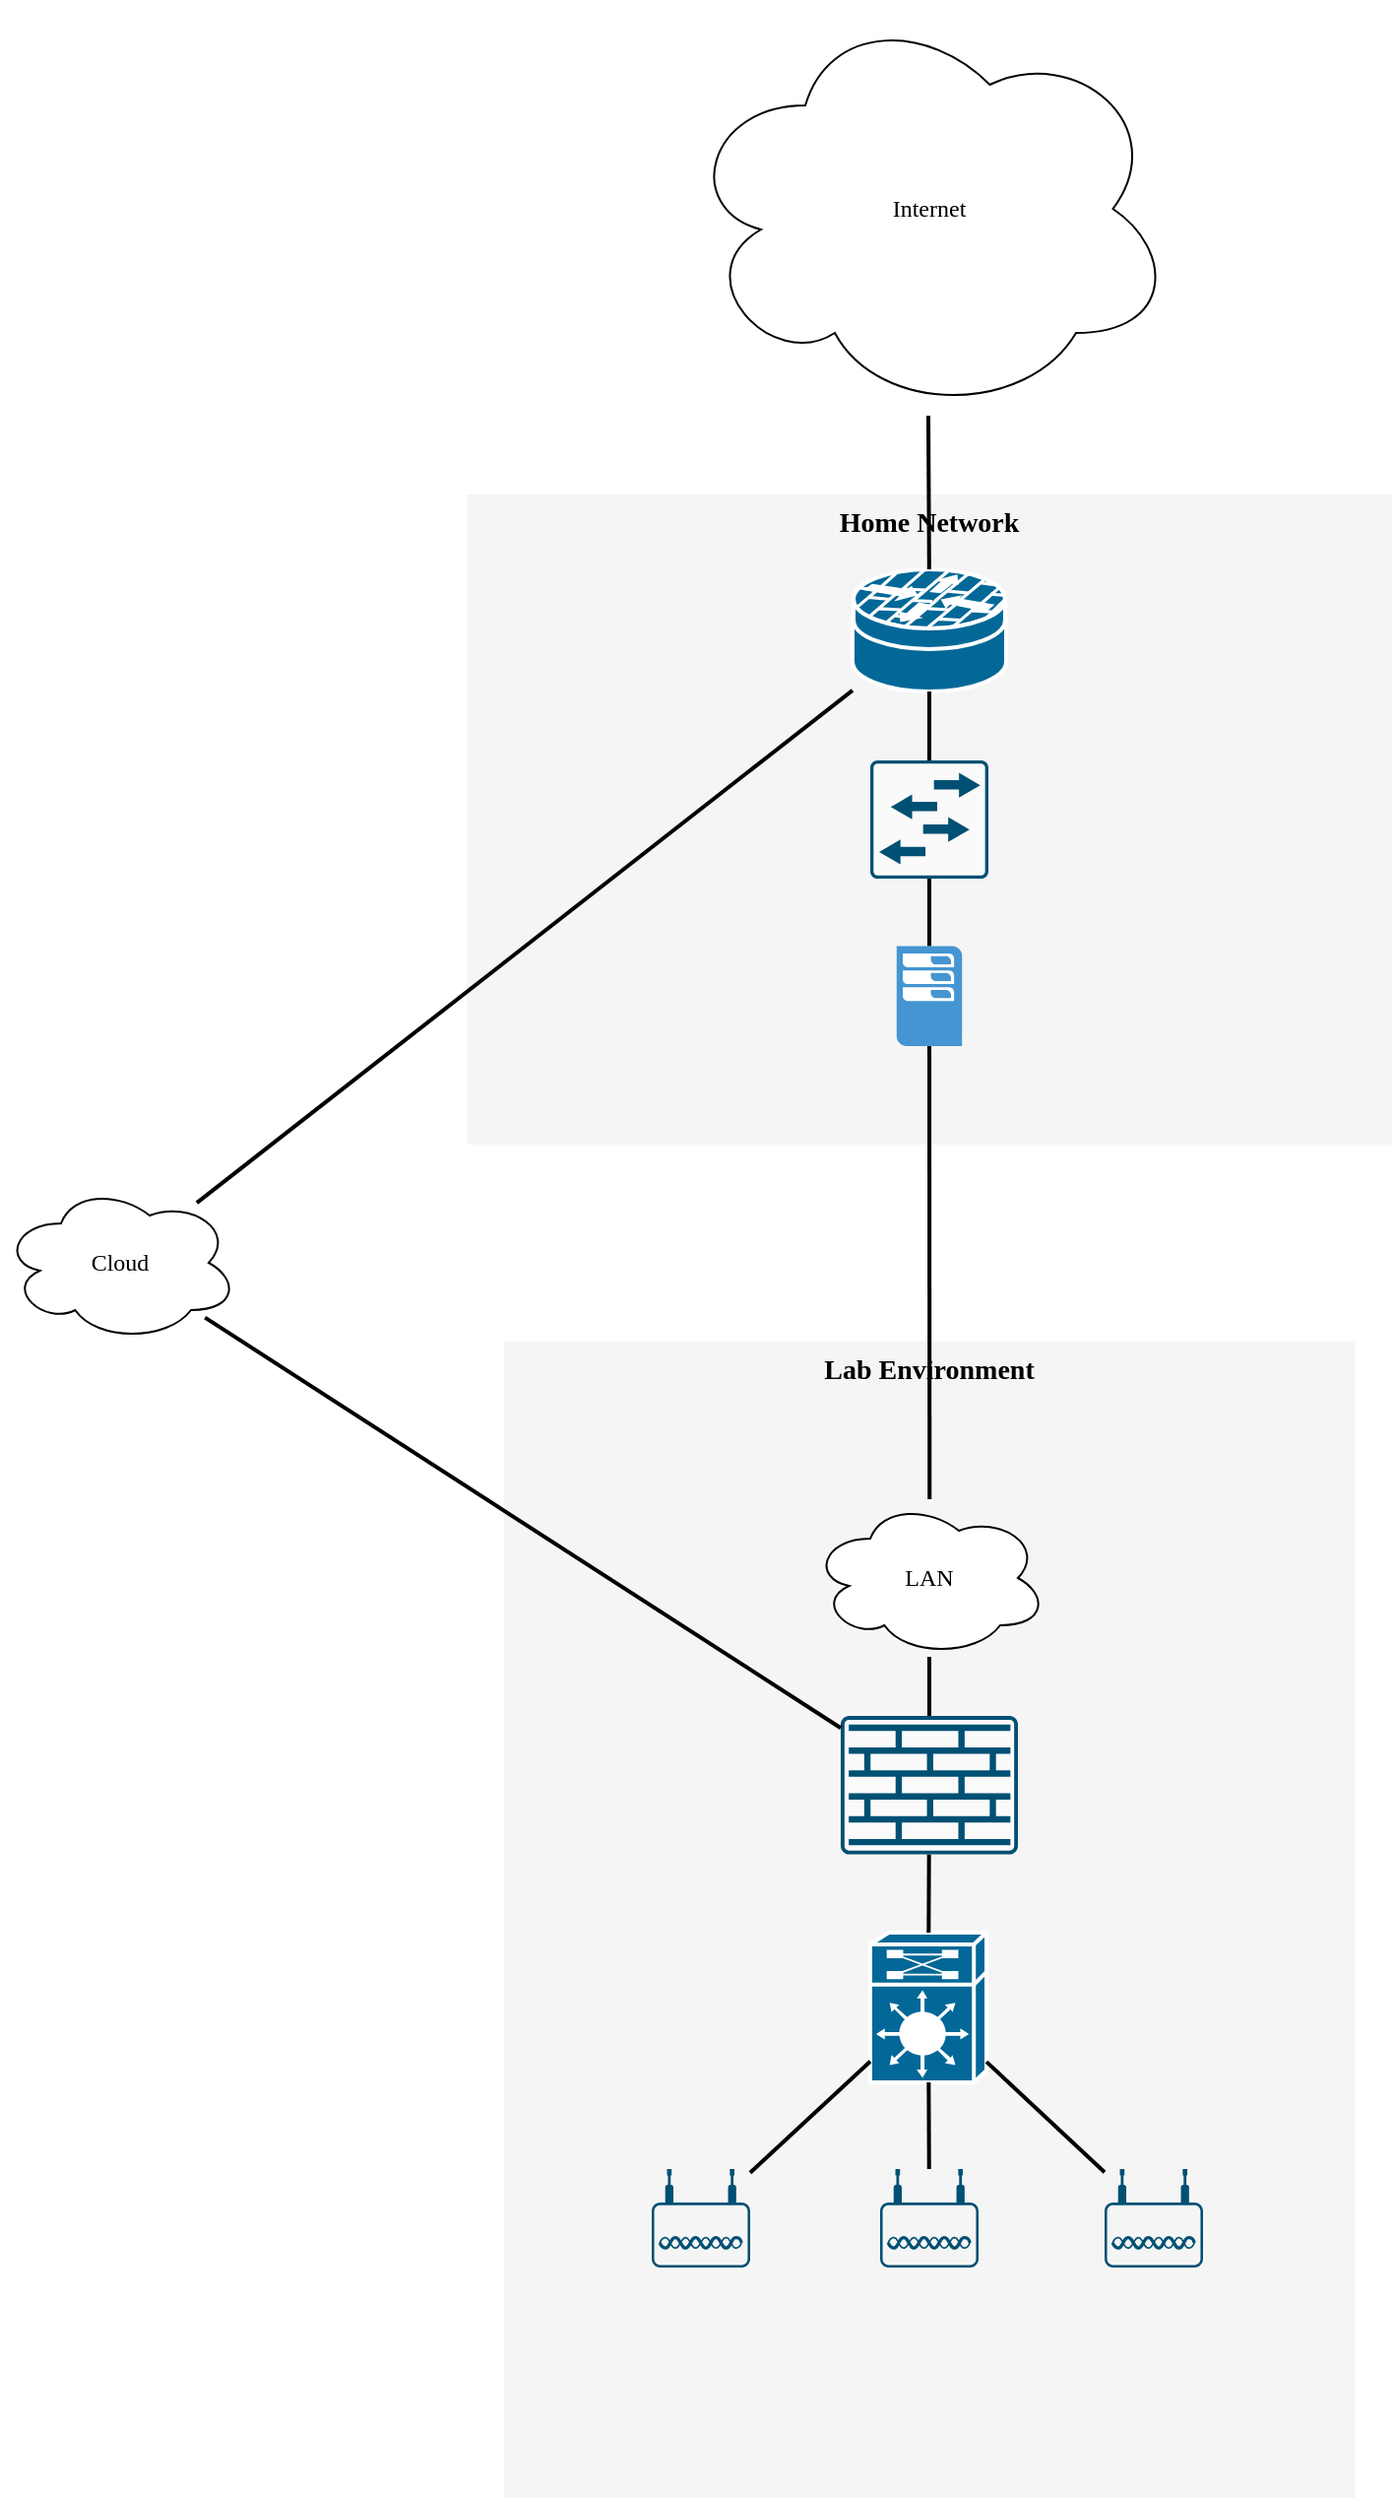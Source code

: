 <mxfile version="25.0.3">
  <diagram name="Page-1" id="c37626ed-c26b-45fb-9056-f9ebc6bb27b6">
    <mxGraphModel dx="1908" dy="1922" grid="1" gridSize="10" guides="1" tooltips="1" connect="1" arrows="1" fold="1" page="1" pageScale="1" pageWidth="1100" pageHeight="850" background="none" math="0" shadow="0">
      <root>
        <mxCell id="0" />
        <mxCell id="1" parent="0" />
        <mxCell id="3mnZNw0ZQHAIM2PLa0D6-8" value="Lab Environment" style="whiteSpace=wrap;html=1;rounded=0;shadow=0;comic=0;strokeWidth=1;fontFamily=Verdana;fontSize=14;fillColor=#f5f5f5;strokeColor=none;fontStyle=1;verticalAlign=top;" vertex="1" parent="1">
          <mxGeometry x="885" y="630.0" width="432" height="587" as="geometry" />
        </mxCell>
        <mxCell id="1c7a67bf8fd3230f-14" value="Cloud" style="ellipse;shape=cloud;whiteSpace=wrap;html=1;rounded=0;shadow=0;comic=0;strokeWidth=1;fontFamily=Verdana;fontSize=12;" parent="1" vertex="1">
          <mxGeometry x="630" y="550" width="120" height="80" as="geometry" />
        </mxCell>
        <mxCell id="1c7a67bf8fd3230f-15" value="Internet" style="ellipse;shape=cloud;whiteSpace=wrap;html=1;rounded=0;shadow=0;comic=0;strokeWidth=1;fontFamily=Verdana;fontSize=12;" parent="1" vertex="1">
          <mxGeometry x="975.5" y="-50" width="250" height="210" as="geometry" />
        </mxCell>
        <mxCell id="3mnZNw0ZQHAIM2PLa0D6-5" value="" style="sketch=0;points=[[0.015,0.015,0],[0.985,0.015,0],[0.985,0.985,0],[0.015,0.985,0],[0.25,0,0],[0.5,0,0],[0.75,0,0],[1,0.25,0],[1,0.5,0],[1,0.75,0],[0.75,1,0],[0.5,1,0],[0.25,1,0],[0,0.75,0],[0,0.5,0],[0,0.25,0]];verticalLabelPosition=bottom;html=1;verticalAlign=top;aspect=fixed;align=center;pointerEvents=1;shape=mxgraph.cisco19.rect;prIcon=firewall;fillColor=#FAFAFA;strokeColor=#005073;" vertex="1" parent="1">
          <mxGeometry x="1056" y="820" width="90" height="70.31" as="geometry" />
        </mxCell>
        <mxCell id="3mnZNw0ZQHAIM2PLa0D6-7" value="" style="shape=mxgraph.cisco.misc.route_switch_processor;html=1;dashed=0;fillColor=#036897;strokeColor=#ffffff;strokeWidth=2;verticalLabelPosition=bottom;verticalAlign=top;rounded=0;shadow=0;comic=0;fontFamily=Verdana;fontSize=12;" vertex="1" parent="1">
          <mxGeometry x="1071" y="930" width="59" height="76" as="geometry" />
        </mxCell>
        <mxCell id="3mnZNw0ZQHAIM2PLa0D6-9" value="Home Network" style="whiteSpace=wrap;html=1;rounded=0;shadow=0;comic=0;strokeWidth=1;fontFamily=Verdana;fontSize=14;fillColor=#f5f5f5;strokeColor=none;fontStyle=1;verticalAlign=top;" vertex="1" parent="1">
          <mxGeometry x="866" y="200" width="470" height="330" as="geometry" />
        </mxCell>
        <mxCell id="3mnZNw0ZQHAIM2PLa0D6-11" value="" style="shape=mxgraph.cisco.security.router_firewall;html=1;pointerEvents=1;dashed=0;fillColor=#036897;strokeColor=#ffffff;strokeWidth=2;verticalLabelPosition=bottom;verticalAlign=top;align=center;outlineConnect=0;" vertex="1" parent="1">
          <mxGeometry x="1062" y="238" width="78" height="62" as="geometry" />
        </mxCell>
        <mxCell id="3mnZNw0ZQHAIM2PLa0D6-12" value="" style="sketch=0;points=[[0.015,0.015,0],[0.985,0.015,0],[0.985,0.985,0],[0.015,0.985,0],[0.25,0,0],[0.5,0,0],[0.75,0,0],[1,0.25,0],[1,0.5,0],[1,0.75,0],[0.75,1,0],[0.5,1,0],[0.25,1,0],[0,0.75,0],[0,0.5,0],[0,0.25,0]];verticalLabelPosition=bottom;html=1;verticalAlign=top;aspect=fixed;align=center;pointerEvents=1;shape=mxgraph.cisco19.rect;prIcon=l2_switch;fillColor=#FAFAFA;strokeColor=#005073;" vertex="1" parent="1">
          <mxGeometry x="1071" y="335" width="60" height="60" as="geometry" />
        </mxCell>
        <mxCell id="3mnZNw0ZQHAIM2PLa0D6-13" style="edgeStyle=none;html=1;labelBackgroundColor=none;startFill=0;endArrow=none;endFill=0;strokeWidth=2;fontFamily=Verdana;fontSize=12;" edge="1" parent="1" source="1c7a67bf8fd3230f-15" target="3mnZNw0ZQHAIM2PLa0D6-11">
          <mxGeometry relative="1" as="geometry">
            <mxPoint x="1101" y="160" as="sourcePoint" />
            <mxPoint x="1537.663" y="493.439" as="targetPoint" />
          </mxGeometry>
        </mxCell>
        <mxCell id="3mnZNw0ZQHAIM2PLa0D6-15" style="edgeStyle=none;html=1;labelBackgroundColor=none;startFill=0;endArrow=none;endFill=0;strokeWidth=2;fontFamily=Verdana;fontSize=12;" edge="1" parent="1" source="3mnZNw0ZQHAIM2PLa0D6-11" target="1c7a67bf8fd3230f-14">
          <mxGeometry relative="1" as="geometry">
            <mxPoint x="1380" y="460.0" as="sourcePoint" />
            <mxPoint x="680" y="560" as="targetPoint" />
          </mxGeometry>
        </mxCell>
        <mxCell id="3mnZNw0ZQHAIM2PLa0D6-17" style="edgeStyle=none;html=1;labelBackgroundColor=none;startFill=0;endArrow=none;endFill=0;strokeWidth=2;fontFamily=Verdana;fontSize=12;" edge="1" parent="1" source="3mnZNw0ZQHAIM2PLa0D6-18" target="1c7a67bf8fd3230f-13">
          <mxGeometry relative="1" as="geometry">
            <mxPoint x="1460" y="640" as="sourcePoint" />
            <mxPoint x="1577.663" y="733.439" as="targetPoint" />
          </mxGeometry>
        </mxCell>
        <mxCell id="3mnZNw0ZQHAIM2PLa0D6-18" value="" style="pointerEvents=1;shadow=0;dashed=0;html=1;strokeColor=none;fillColor=#4495D1;labelPosition=center;verticalLabelPosition=bottom;verticalAlign=top;align=center;outlineConnect=0;shape=mxgraph.veeam.2d.esx_esxi;" vertex="1" parent="1">
          <mxGeometry x="1084.4" y="429.2" width="33.2" height="50.8" as="geometry" />
        </mxCell>
        <mxCell id="1c7a67bf8fd3230f-13" value="LAN" style="ellipse;shape=cloud;whiteSpace=wrap;html=1;rounded=0;shadow=0;comic=0;strokeWidth=1;fontFamily=Verdana;fontSize=12;" parent="1" vertex="1">
          <mxGeometry x="1041" y="710" width="120" height="80" as="geometry" />
        </mxCell>
        <mxCell id="3mnZNw0ZQHAIM2PLa0D6-28" value="" style="points=[[0.03,0.36,0],[0.18,0,0],[0.5,0.34,0],[0.82,0,0],[0.97,0.36,0],[1,0.67,0],[0.975,0.975,0],[0.5,1,0],[0.025,0.975,0],[0,0.67,0]];verticalLabelPosition=bottom;sketch=0;html=1;verticalAlign=top;aspect=fixed;align=center;pointerEvents=1;shape=mxgraph.cisco19.wireless_access_point;fillColor=#005073;strokeColor=none;" vertex="1" parent="1">
          <mxGeometry x="1076" y="1050" width="50" height="50" as="geometry" />
        </mxCell>
        <mxCell id="3mnZNw0ZQHAIM2PLa0D6-29" value="" style="points=[[0.03,0.36,0],[0.18,0,0],[0.5,0.34,0],[0.82,0,0],[0.97,0.36,0],[1,0.67,0],[0.975,0.975,0],[0.5,1,0],[0.025,0.975,0],[0,0.67,0]];verticalLabelPosition=bottom;sketch=0;html=1;verticalAlign=top;aspect=fixed;align=center;pointerEvents=1;shape=mxgraph.cisco19.wireless_access_point;fillColor=#005073;strokeColor=none;" vertex="1" parent="1">
          <mxGeometry x="960" y="1050" width="50" height="50" as="geometry" />
        </mxCell>
        <mxCell id="3mnZNw0ZQHAIM2PLa0D6-30" value="" style="points=[[0.03,0.36,0],[0.18,0,0],[0.5,0.34,0],[0.82,0,0],[0.97,0.36,0],[1,0.67,0],[0.975,0.975,0],[0.5,1,0],[0.025,0.975,0],[0,0.67,0]];verticalLabelPosition=bottom;sketch=0;html=1;verticalAlign=top;aspect=fixed;align=center;pointerEvents=1;shape=mxgraph.cisco19.wireless_access_point;fillColor=#005073;strokeColor=none;" vertex="1" parent="1">
          <mxGeometry x="1190" y="1050" width="50" height="50" as="geometry" />
        </mxCell>
        <mxCell id="3mnZNw0ZQHAIM2PLa0D6-31" style="edgeStyle=none;html=1;labelBackgroundColor=none;startFill=0;endArrow=none;endFill=0;strokeWidth=2;fontFamily=Verdana;fontSize=12;" edge="1" parent="1" source="3mnZNw0ZQHAIM2PLa0D6-7" target="3mnZNw0ZQHAIM2PLa0D6-30">
          <mxGeometry relative="1" as="geometry">
            <mxPoint x="1631" y="1060" as="sourcePoint" />
            <mxPoint x="1520" y="1090" as="targetPoint" />
          </mxGeometry>
        </mxCell>
        <mxCell id="3mnZNw0ZQHAIM2PLa0D6-34" style="edgeStyle=none;html=1;labelBackgroundColor=none;startFill=0;endArrow=none;endFill=0;strokeWidth=2;fontFamily=Verdana;fontSize=12;" edge="1" parent="1" source="3mnZNw0ZQHAIM2PLa0D6-11" target="3mnZNw0ZQHAIM2PLa0D6-12">
          <mxGeometry relative="1" as="geometry">
            <mxPoint x="1550" y="386.56" as="sourcePoint" />
            <mxPoint x="1101" y="350" as="targetPoint" />
          </mxGeometry>
        </mxCell>
        <mxCell id="3mnZNw0ZQHAIM2PLa0D6-35" style="edgeStyle=none;html=1;labelBackgroundColor=none;startFill=0;endArrow=none;endFill=0;strokeWidth=2;fontFamily=Verdana;fontSize=12;" edge="1" parent="1" source="3mnZNw0ZQHAIM2PLa0D6-12" target="3mnZNw0ZQHAIM2PLa0D6-18">
          <mxGeometry relative="1" as="geometry">
            <mxPoint x="1630" y="550" as="sourcePoint" />
            <mxPoint x="2007.663" y="979.999" as="targetPoint" />
          </mxGeometry>
        </mxCell>
        <mxCell id="3mnZNw0ZQHAIM2PLa0D6-36" style="edgeStyle=none;html=1;labelBackgroundColor=none;startFill=0;endArrow=none;endFill=0;strokeWidth=2;fontFamily=Verdana;fontSize=12;" edge="1" parent="1" source="3mnZNw0ZQHAIM2PLa0D6-5" target="1c7a67bf8fd3230f-13">
          <mxGeometry relative="1" as="geometry">
            <mxPoint x="1890" y="886.56" as="sourcePoint" />
            <mxPoint x="2007.663" y="979.999" as="targetPoint" />
          </mxGeometry>
        </mxCell>
        <mxCell id="3mnZNw0ZQHAIM2PLa0D6-37" style="edgeStyle=none;html=1;labelBackgroundColor=none;startFill=0;endArrow=none;endFill=0;strokeWidth=2;fontFamily=Verdana;fontSize=12;" edge="1" parent="1" source="3mnZNw0ZQHAIM2PLa0D6-7" target="3mnZNw0ZQHAIM2PLa0D6-28">
          <mxGeometry relative="1" as="geometry">
            <mxPoint x="1890" y="886.56" as="sourcePoint" />
            <mxPoint x="1620" y="1040" as="targetPoint" />
          </mxGeometry>
        </mxCell>
        <mxCell id="3mnZNw0ZQHAIM2PLa0D6-38" style="edgeStyle=none;html=1;labelBackgroundColor=none;startFill=0;endArrow=none;endFill=0;strokeWidth=2;fontFamily=Verdana;fontSize=12;" edge="1" parent="1" source="3mnZNw0ZQHAIM2PLa0D6-7" target="3mnZNw0ZQHAIM2PLa0D6-29">
          <mxGeometry relative="1" as="geometry">
            <mxPoint x="1890" y="886.56" as="sourcePoint" />
            <mxPoint x="2007.663" y="979.999" as="targetPoint" />
          </mxGeometry>
        </mxCell>
        <mxCell id="3mnZNw0ZQHAIM2PLa0D6-43" style="edgeStyle=none;html=1;labelBackgroundColor=none;startFill=0;endArrow=none;endFill=0;strokeWidth=2;fontFamily=Verdana;fontSize=12;" edge="1" parent="1" source="3mnZNw0ZQHAIM2PLa0D6-5" target="3mnZNw0ZQHAIM2PLa0D6-7">
          <mxGeometry relative="1" as="geometry">
            <mxPoint x="680" y="990" as="sourcePoint" />
            <mxPoint x="760" y="1120" as="targetPoint" />
          </mxGeometry>
        </mxCell>
        <mxCell id="3mnZNw0ZQHAIM2PLa0D6-44" style="edgeStyle=none;html=1;labelBackgroundColor=none;startFill=0;endArrow=none;endFill=0;strokeWidth=2;fontFamily=Verdana;fontSize=12;" edge="1" parent="1" source="1c7a67bf8fd3230f-14" target="3mnZNw0ZQHAIM2PLa0D6-5">
          <mxGeometry relative="1" as="geometry">
            <mxPoint x="1890" y="886.56" as="sourcePoint" />
            <mxPoint x="520" y="690" as="targetPoint" />
          </mxGeometry>
        </mxCell>
      </root>
    </mxGraphModel>
  </diagram>
</mxfile>
